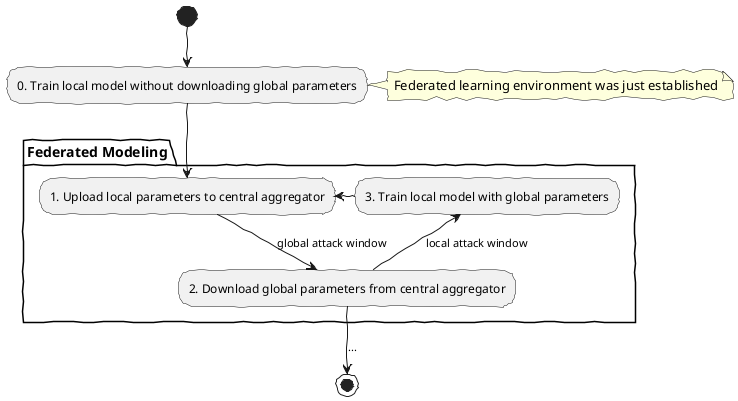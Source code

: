 @startuml participant-activities
skinparam handwritten true
(*) --> "0. Train local model without downloading global parameters" as node1
note right: Federated learning environment was just established

partition "Federated Modeling"
node1 --> "1. Upload local parameters to central aggregator" as node2
node2 -right->[global attack window] "2. Download global parameters from central aggregator" as node3
node3 -up->[local attack window] "3. Train local model with global parameters" as node4
node4 -left-> node2
end partition

node3 -down->[...] (*)
@enduml

